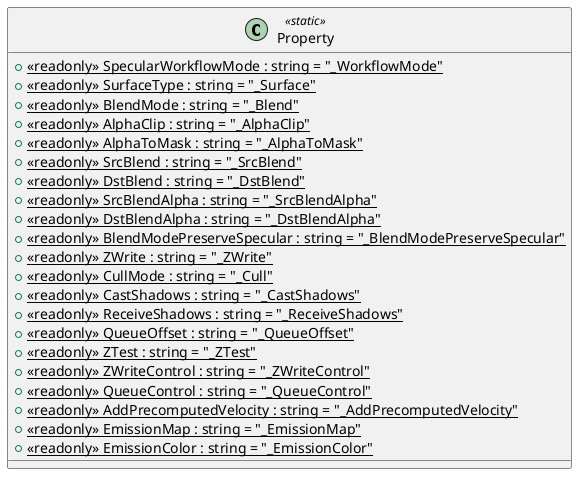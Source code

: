 @startuml
class Property <<static>> {
    + {static} <<readonly>> SpecularWorkflowMode : string = "_WorkflowMode"
    + {static} <<readonly>> SurfaceType : string = "_Surface"
    + {static} <<readonly>> BlendMode : string = "_Blend"
    + {static} <<readonly>> AlphaClip : string = "_AlphaClip"
    + {static} <<readonly>> AlphaToMask : string = "_AlphaToMask"
    + {static} <<readonly>> SrcBlend : string = "_SrcBlend"
    + {static} <<readonly>> DstBlend : string = "_DstBlend"
    + {static} <<readonly>> SrcBlendAlpha : string = "_SrcBlendAlpha"
    + {static} <<readonly>> DstBlendAlpha : string = "_DstBlendAlpha"
    + {static} <<readonly>> BlendModePreserveSpecular : string = "_BlendModePreserveSpecular"
    + {static} <<readonly>> ZWrite : string = "_ZWrite"
    + {static} <<readonly>> CullMode : string = "_Cull"
    + {static} <<readonly>> CastShadows : string = "_CastShadows"
    + {static} <<readonly>> ReceiveShadows : string = "_ReceiveShadows"
    + {static} <<readonly>> QueueOffset : string = "_QueueOffset"
    + {static} <<readonly>> ZTest : string = "_ZTest"
    + {static} <<readonly>> ZWriteControl : string = "_ZWriteControl"
    + {static} <<readonly>> QueueControl : string = "_QueueControl"
    + {static} <<readonly>> AddPrecomputedVelocity : string = "_AddPrecomputedVelocity"
    + {static} <<readonly>> EmissionMap : string = "_EmissionMap"
    + {static} <<readonly>> EmissionColor : string = "_EmissionColor"
}
@enduml

